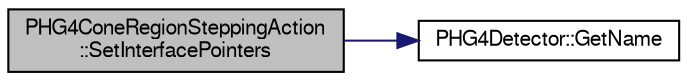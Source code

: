 digraph "PHG4ConeRegionSteppingAction::SetInterfacePointers"
{
  bgcolor="transparent";
  edge [fontname="FreeSans",fontsize="10",labelfontname="FreeSans",labelfontsize="10"];
  node [fontname="FreeSans",fontsize="10",shape=record];
  rankdir="LR";
  Node1 [label="PHG4ConeRegionSteppingAction\l::SetInterfacePointers",height=0.2,width=0.4,color="black", fillcolor="grey75", style="filled" fontcolor="black"];
  Node1 -> Node2 [color="midnightblue",fontsize="10",style="solid",fontname="FreeSans"];
  Node2 [label="PHG4Detector::GetName",height=0.2,width=0.4,color="black",URL="$d3/de7/classPHG4Detector.html#a2d071f49fa045db5ade51bb99f88218f"];
}

